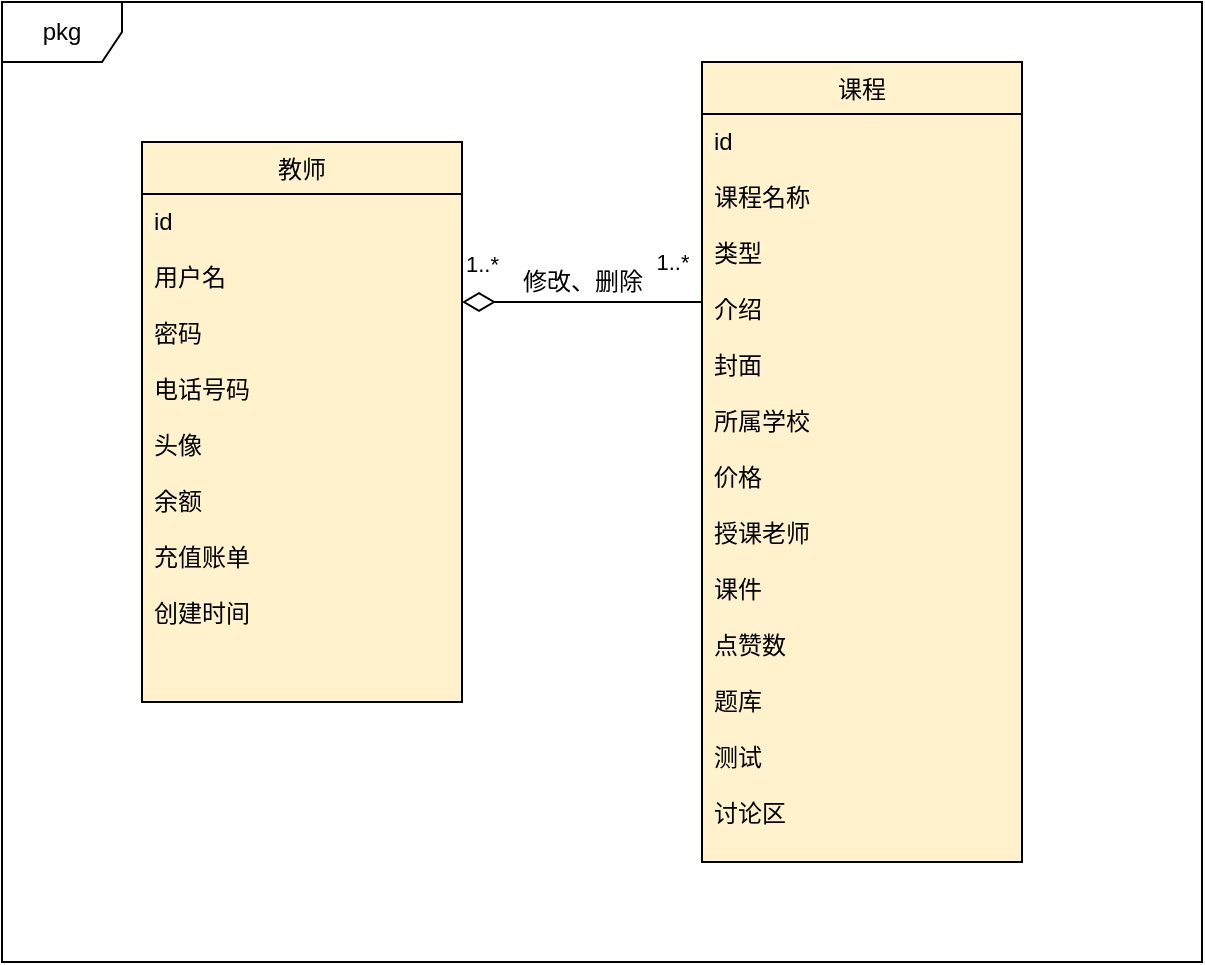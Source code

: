 <mxfile version="14.6.6" type="github">
  <diagram id="XyubVdRra6j7Q60mTtiW" name="第 1 页">
    <mxGraphModel dx="1037" dy="532" grid="1" gridSize="10" guides="1" tooltips="1" connect="1" arrows="1" fold="1" page="1" pageScale="1" pageWidth="850" pageHeight="1100" math="0" shadow="0">
      <root>
        <mxCell id="0" />
        <mxCell id="1" parent="0" />
        <mxCell id="MBQJDTBzXs8wUT_l3a-9-1" value="pkg" style="shape=umlFrame;whiteSpace=wrap;html=1;strokeColor=#000000;" parent="1" vertex="1">
          <mxGeometry x="90" y="170" width="600" height="480" as="geometry" />
        </mxCell>
        <mxCell id="MBQJDTBzXs8wUT_l3a-9-2" value="教师" style="swimlane;fontStyle=0;childLayout=stackLayout;horizontal=1;startSize=26;fillColor=#fff2cc;horizontalStack=0;resizeParent=1;resizeParentMax=0;resizeLast=0;collapsible=1;marginBottom=0;" parent="1" vertex="1">
          <mxGeometry x="160" y="240" width="160" height="280" as="geometry" />
        </mxCell>
        <mxCell id="MBQJDTBzXs8wUT_l3a-9-3" value="id&#xa;&#xa;用户名&#xa;&#xa;密码&#xa;&#xa;电话号码&#xa;&#xa;头像&#xa;&#xa;余额&#xa;&#xa;充值账单&#xa;&#xa;创建时间" style="text;fillColor=#fff2cc;align=left;verticalAlign=top;spacingLeft=4;spacingRight=4;overflow=hidden;rotatable=0;points=[[0,0.5],[1,0.5]];portConstraint=eastwest;strokeColor=#000000;" parent="MBQJDTBzXs8wUT_l3a-9-2" vertex="1">
          <mxGeometry y="26" width="160" height="254" as="geometry" />
        </mxCell>
        <mxCell id="MBQJDTBzXs8wUT_l3a-9-4" value="1..*" style="endArrow=none;html=1;endSize=12;startArrow=diamondThin;startSize=14;startFill=0;edgeStyle=orthogonalEdgeStyle;align=left;verticalAlign=bottom;endFill=0;" parent="1" edge="1">
          <mxGeometry x="-1" y="10" relative="1" as="geometry">
            <mxPoint x="320" y="320" as="sourcePoint" />
            <mxPoint x="440" y="320" as="targetPoint" />
            <mxPoint as="offset" />
          </mxGeometry>
        </mxCell>
        <mxCell id="MBQJDTBzXs8wUT_l3a-9-5" value="1..*" style="edgeLabel;html=1;align=center;verticalAlign=middle;resizable=0;points=[];" parent="MBQJDTBzXs8wUT_l3a-9-4" vertex="1" connectable="0">
          <mxGeometry x="0.767" y="3" relative="1" as="geometry">
            <mxPoint x="-1" y="-17" as="offset" />
          </mxGeometry>
        </mxCell>
        <mxCell id="MBQJDTBzXs8wUT_l3a-9-6" value="课程" style="swimlane;fontStyle=0;childLayout=stackLayout;horizontal=1;startSize=26;fillColor=#fff2cc;horizontalStack=0;resizeParent=1;resizeParentMax=0;resizeLast=0;collapsible=1;marginBottom=0;" parent="1" vertex="1">
          <mxGeometry x="440" y="200" width="160" height="400" as="geometry" />
        </mxCell>
        <mxCell id="MBQJDTBzXs8wUT_l3a-9-7" value="id&#xa;&#xa;课程名称&#xa;&#xa;类型&#xa;&#xa;介绍&#xa;&#xa;封面&#xa;&#xa;所属学校&#xa;&#xa;价格&#xa;&#xa;授课老师&#xa;&#xa;课件&#xa;&#xa;点赞数&#xa;&#xa;题库&#xa;&#xa;测试&#xa;&#xa;讨论区" style="text;fillColor=#fff2cc;align=left;verticalAlign=top;spacingLeft=4;spacingRight=4;overflow=hidden;rotatable=0;points=[[0,0.5],[1,0.5]];portConstraint=eastwest;strokeColor=#000000;" parent="MBQJDTBzXs8wUT_l3a-9-6" vertex="1">
          <mxGeometry y="26" width="160" height="374" as="geometry" />
        </mxCell>
        <mxCell id="MBQJDTBzXs8wUT_l3a-9-8" value="修改、删除" style="text;html=1;resizable=0;autosize=1;align=center;verticalAlign=middle;points=[];fillColor=none;strokeColor=none;rounded=0;" parent="1" vertex="1">
          <mxGeometry x="340" y="300" width="80" height="20" as="geometry" />
        </mxCell>
      </root>
    </mxGraphModel>
  </diagram>
</mxfile>
